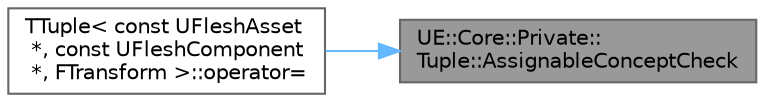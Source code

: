 digraph "UE::Core::Private::Tuple::AssignableConceptCheck"
{
 // INTERACTIVE_SVG=YES
 // LATEX_PDF_SIZE
  bgcolor="transparent";
  edge [fontname=Helvetica,fontsize=10,labelfontname=Helvetica,labelfontsize=10];
  node [fontname=Helvetica,fontsize=10,shape=box,height=0.2,width=0.4];
  rankdir="RL";
  Node1 [id="Node000001",label="UE::Core::Private::\lTuple::AssignableConceptCheck",height=0.2,width=0.4,color="gray40", fillcolor="grey60", style="filled", fontcolor="black",tooltip=" "];
  Node1 -> Node2 [id="edge1_Node000001_Node000002",dir="back",color="steelblue1",style="solid",tooltip=" "];
  Node2 [id="Node000002",label="TTuple\< const UFleshAsset\l *, const UFleshComponent\l *, FTransform \>::operator=",height=0.2,width=0.4,color="grey40", fillcolor="white", style="filled",URL="$d8/d06/structTTuple.html#aaffe246724eb504fe1e7dde7a3a6935d",tooltip=" "];
}

